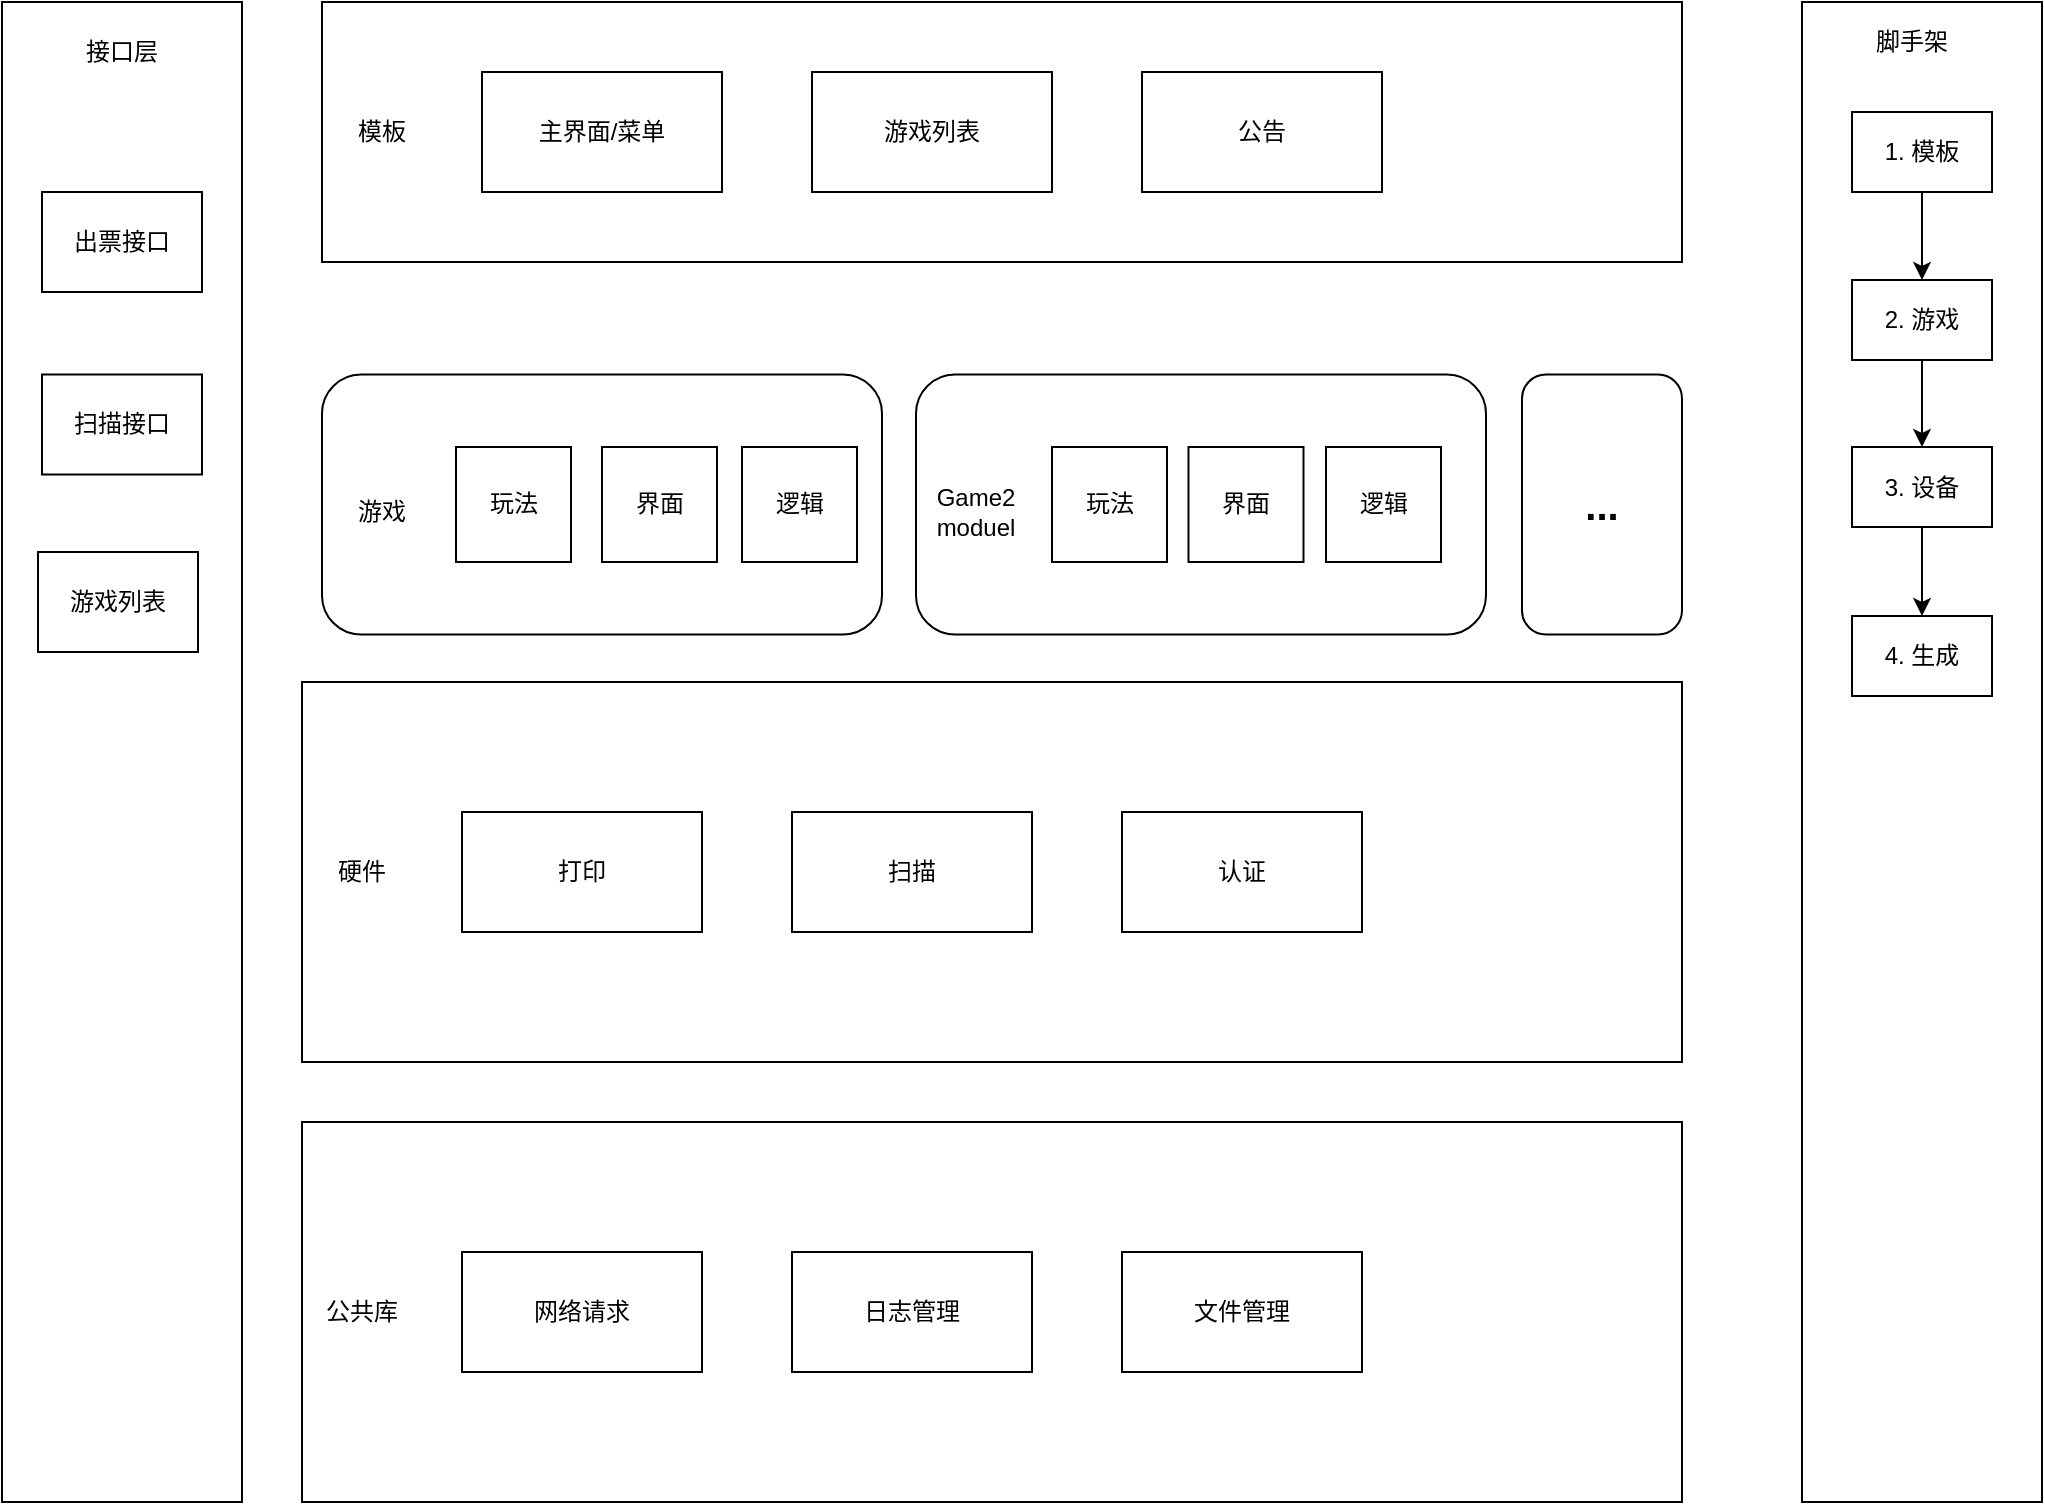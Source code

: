 <mxfile version="20.5.3" type="github">
  <diagram id="yADQap-89PuntW9U95AL" name="第 1 页">
    <mxGraphModel dx="1886" dy="1218" grid="0" gridSize="10" guides="1" tooltips="1" connect="1" arrows="1" fold="1" page="0" pageScale="1" pageWidth="1200" pageHeight="1600" math="0" shadow="0">
      <root>
        <mxCell id="0" />
        <mxCell id="1" parent="0" />
        <mxCell id="0dREb3E9lP1Kd60AYNcg-1" value="" style="rounded=1;whiteSpace=wrap;html=1;" vertex="1" parent="1">
          <mxGeometry x="170" y="146.25" width="280" height="130" as="geometry" />
        </mxCell>
        <mxCell id="0dREb3E9lP1Kd60AYNcg-2" value="游戏" style="text;html=1;strokeColor=none;fillColor=none;align=center;verticalAlign=middle;whiteSpace=wrap;rounded=0;" vertex="1" parent="1">
          <mxGeometry x="170" y="200" width="60" height="30" as="geometry" />
        </mxCell>
        <mxCell id="0dREb3E9lP1Kd60AYNcg-3" value="玩法" style="whiteSpace=wrap;html=1;aspect=fixed;" vertex="1" parent="1">
          <mxGeometry x="237" y="182.5" width="57.5" height="57.5" as="geometry" />
        </mxCell>
        <mxCell id="0dREb3E9lP1Kd60AYNcg-4" value="界面" style="whiteSpace=wrap;html=1;aspect=fixed;" vertex="1" parent="1">
          <mxGeometry x="310" y="182.5" width="57.5" height="57.5" as="geometry" />
        </mxCell>
        <mxCell id="0dREb3E9lP1Kd60AYNcg-6" value="" style="rounded=0;whiteSpace=wrap;html=1;" vertex="1" parent="1">
          <mxGeometry x="160" y="520" width="690" height="190" as="geometry" />
        </mxCell>
        <mxCell id="0dREb3E9lP1Kd60AYNcg-7" value="公共库" style="text;html=1;strokeColor=none;fillColor=none;align=center;verticalAlign=middle;whiteSpace=wrap;rounded=0;" vertex="1" parent="1">
          <mxGeometry x="160" y="600" width="60" height="30" as="geometry" />
        </mxCell>
        <mxCell id="0dREb3E9lP1Kd60AYNcg-8" value="网络请求" style="rounded=0;whiteSpace=wrap;html=1;" vertex="1" parent="1">
          <mxGeometry x="240" y="585" width="120" height="60" as="geometry" />
        </mxCell>
        <mxCell id="0dREb3E9lP1Kd60AYNcg-9" value="日志管理" style="rounded=0;whiteSpace=wrap;html=1;" vertex="1" parent="1">
          <mxGeometry x="405" y="585" width="120" height="60" as="geometry" />
        </mxCell>
        <mxCell id="0dREb3E9lP1Kd60AYNcg-10" value="文件管理" style="rounded=0;whiteSpace=wrap;html=1;" vertex="1" parent="1">
          <mxGeometry x="570" y="585" width="120" height="60" as="geometry" />
        </mxCell>
        <mxCell id="0dREb3E9lP1Kd60AYNcg-11" value="逻辑" style="whiteSpace=wrap;html=1;aspect=fixed;" vertex="1" parent="1">
          <mxGeometry x="380" y="182.5" width="57.5" height="57.5" as="geometry" />
        </mxCell>
        <mxCell id="0dREb3E9lP1Kd60AYNcg-12" value="" style="rounded=0;whiteSpace=wrap;html=1;" vertex="1" parent="1">
          <mxGeometry x="10" y="-40" width="120" height="750" as="geometry" />
        </mxCell>
        <mxCell id="0dREb3E9lP1Kd60AYNcg-13" value="接口层" style="text;html=1;strokeColor=none;fillColor=none;align=center;verticalAlign=middle;whiteSpace=wrap;rounded=0;" vertex="1" parent="1">
          <mxGeometry x="40" y="-30" width="60" height="30" as="geometry" />
        </mxCell>
        <mxCell id="0dREb3E9lP1Kd60AYNcg-14" value="" style="rounded=0;whiteSpace=wrap;html=1;" vertex="1" parent="1">
          <mxGeometry x="160" y="300" width="690" height="190" as="geometry" />
        </mxCell>
        <mxCell id="0dREb3E9lP1Kd60AYNcg-15" value="硬件" style="text;html=1;strokeColor=none;fillColor=none;align=center;verticalAlign=middle;whiteSpace=wrap;rounded=0;" vertex="1" parent="1">
          <mxGeometry x="160" y="380" width="60" height="30" as="geometry" />
        </mxCell>
        <mxCell id="0dREb3E9lP1Kd60AYNcg-16" value="打印" style="rounded=0;whiteSpace=wrap;html=1;" vertex="1" parent="1">
          <mxGeometry x="240" y="365" width="120" height="60" as="geometry" />
        </mxCell>
        <mxCell id="0dREb3E9lP1Kd60AYNcg-17" value="扫描" style="rounded=0;whiteSpace=wrap;html=1;" vertex="1" parent="1">
          <mxGeometry x="405" y="365" width="120" height="60" as="geometry" />
        </mxCell>
        <mxCell id="0dREb3E9lP1Kd60AYNcg-18" value="认证" style="rounded=0;whiteSpace=wrap;html=1;" vertex="1" parent="1">
          <mxGeometry x="570" y="365" width="120" height="60" as="geometry" />
        </mxCell>
        <mxCell id="0dREb3E9lP1Kd60AYNcg-20" value="" style="rounded=1;whiteSpace=wrap;html=1;" vertex="1" parent="1">
          <mxGeometry x="467" y="146.25" width="285" height="130" as="geometry" />
        </mxCell>
        <mxCell id="0dREb3E9lP1Kd60AYNcg-21" value="Game2 moduel" style="text;html=1;strokeColor=none;fillColor=none;align=center;verticalAlign=middle;whiteSpace=wrap;rounded=0;" vertex="1" parent="1">
          <mxGeometry x="467" y="200" width="60" height="30" as="geometry" />
        </mxCell>
        <mxCell id="0dREb3E9lP1Kd60AYNcg-22" value="玩法" style="whiteSpace=wrap;html=1;aspect=fixed;" vertex="1" parent="1">
          <mxGeometry x="535" y="182.5" width="57.5" height="57.5" as="geometry" />
        </mxCell>
        <mxCell id="0dREb3E9lP1Kd60AYNcg-23" value="界面" style="whiteSpace=wrap;html=1;aspect=fixed;" vertex="1" parent="1">
          <mxGeometry x="603.25" y="182.5" width="57.5" height="57.5" as="geometry" />
        </mxCell>
        <mxCell id="0dREb3E9lP1Kd60AYNcg-24" value="逻辑" style="whiteSpace=wrap;html=1;aspect=fixed;" vertex="1" parent="1">
          <mxGeometry x="672" y="182.5" width="57.5" height="57.5" as="geometry" />
        </mxCell>
        <mxCell id="0dREb3E9lP1Kd60AYNcg-26" value="" style="rounded=0;whiteSpace=wrap;html=1;" vertex="1" parent="1">
          <mxGeometry x="170" y="-40" width="680" height="130" as="geometry" />
        </mxCell>
        <mxCell id="0dREb3E9lP1Kd60AYNcg-27" value="模板" style="text;html=1;strokeColor=none;fillColor=none;align=center;verticalAlign=middle;whiteSpace=wrap;rounded=0;" vertex="1" parent="1">
          <mxGeometry x="170" y="10" width="60" height="30" as="geometry" />
        </mxCell>
        <mxCell id="0dREb3E9lP1Kd60AYNcg-28" value="主界面/菜单" style="rounded=0;whiteSpace=wrap;html=1;" vertex="1" parent="1">
          <mxGeometry x="250" y="-5" width="120" height="60" as="geometry" />
        </mxCell>
        <mxCell id="0dREb3E9lP1Kd60AYNcg-29" value="游戏列表" style="rounded=0;whiteSpace=wrap;html=1;" vertex="1" parent="1">
          <mxGeometry x="415" y="-5" width="120" height="60" as="geometry" />
        </mxCell>
        <mxCell id="0dREb3E9lP1Kd60AYNcg-30" value="公告" style="rounded=0;whiteSpace=wrap;html=1;" vertex="1" parent="1">
          <mxGeometry x="580" y="-5" width="120" height="60" as="geometry" />
        </mxCell>
        <mxCell id="0dREb3E9lP1Kd60AYNcg-31" value="" style="rounded=0;whiteSpace=wrap;html=1;" vertex="1" parent="1">
          <mxGeometry x="910" y="-40" width="120" height="750" as="geometry" />
        </mxCell>
        <mxCell id="0dREb3E9lP1Kd60AYNcg-32" value="脚手架" style="text;html=1;strokeColor=none;fillColor=none;align=center;verticalAlign=middle;whiteSpace=wrap;rounded=0;" vertex="1" parent="1">
          <mxGeometry x="935" y="-35" width="60" height="30" as="geometry" />
        </mxCell>
        <mxCell id="0dREb3E9lP1Kd60AYNcg-33" value="出票接口" style="rounded=0;whiteSpace=wrap;html=1;" vertex="1" parent="1">
          <mxGeometry x="30" y="55" width="80" height="50" as="geometry" />
        </mxCell>
        <mxCell id="0dREb3E9lP1Kd60AYNcg-35" value="..." style="rounded=1;whiteSpace=wrap;html=1;fontStyle=1;fontSize=20;" vertex="1" parent="1">
          <mxGeometry x="770" y="146.25" width="80" height="130" as="geometry" />
        </mxCell>
        <mxCell id="0dREb3E9lP1Kd60AYNcg-47" style="edgeStyle=orthogonalEdgeStyle;rounded=0;orthogonalLoop=1;jettySize=auto;html=1;entryX=0.5;entryY=0;entryDx=0;entryDy=0;fontSize=20;" edge="1" parent="1" source="0dREb3E9lP1Kd60AYNcg-37" target="0dREb3E9lP1Kd60AYNcg-38">
          <mxGeometry relative="1" as="geometry" />
        </mxCell>
        <mxCell id="0dREb3E9lP1Kd60AYNcg-37" value="1. 模板" style="rounded=0;whiteSpace=wrap;html=1;" vertex="1" parent="1">
          <mxGeometry x="935" y="15" width="70" height="40" as="geometry" />
        </mxCell>
        <mxCell id="0dREb3E9lP1Kd60AYNcg-48" style="edgeStyle=orthogonalEdgeStyle;rounded=0;orthogonalLoop=1;jettySize=auto;html=1;fontSize=20;" edge="1" parent="1" source="0dREb3E9lP1Kd60AYNcg-38" target="0dREb3E9lP1Kd60AYNcg-39">
          <mxGeometry relative="1" as="geometry" />
        </mxCell>
        <mxCell id="0dREb3E9lP1Kd60AYNcg-38" value="2. 游戏" style="rounded=0;whiteSpace=wrap;html=1;" vertex="1" parent="1">
          <mxGeometry x="935" y="99" width="70" height="40" as="geometry" />
        </mxCell>
        <mxCell id="0dREb3E9lP1Kd60AYNcg-49" style="edgeStyle=orthogonalEdgeStyle;rounded=0;orthogonalLoop=1;jettySize=auto;html=1;fontSize=20;" edge="1" parent="1" source="0dREb3E9lP1Kd60AYNcg-39" target="0dREb3E9lP1Kd60AYNcg-40">
          <mxGeometry relative="1" as="geometry" />
        </mxCell>
        <mxCell id="0dREb3E9lP1Kd60AYNcg-39" value="3. 设备" style="rounded=0;whiteSpace=wrap;html=1;" vertex="1" parent="1">
          <mxGeometry x="935" y="182.5" width="70" height="40" as="geometry" />
        </mxCell>
        <mxCell id="0dREb3E9lP1Kd60AYNcg-40" value="4. 生成" style="rounded=0;whiteSpace=wrap;html=1;" vertex="1" parent="1">
          <mxGeometry x="935" y="267" width="70" height="40" as="geometry" />
        </mxCell>
        <mxCell id="0dREb3E9lP1Kd60AYNcg-41" value="扫描接口" style="rounded=0;whiteSpace=wrap;html=1;" vertex="1" parent="1">
          <mxGeometry x="30" y="146.25" width="80" height="50" as="geometry" />
        </mxCell>
        <mxCell id="0dREb3E9lP1Kd60AYNcg-43" value="游戏列表" style="rounded=0;whiteSpace=wrap;html=1;" vertex="1" parent="1">
          <mxGeometry x="28" y="235" width="80" height="50" as="geometry" />
        </mxCell>
      </root>
    </mxGraphModel>
  </diagram>
</mxfile>
